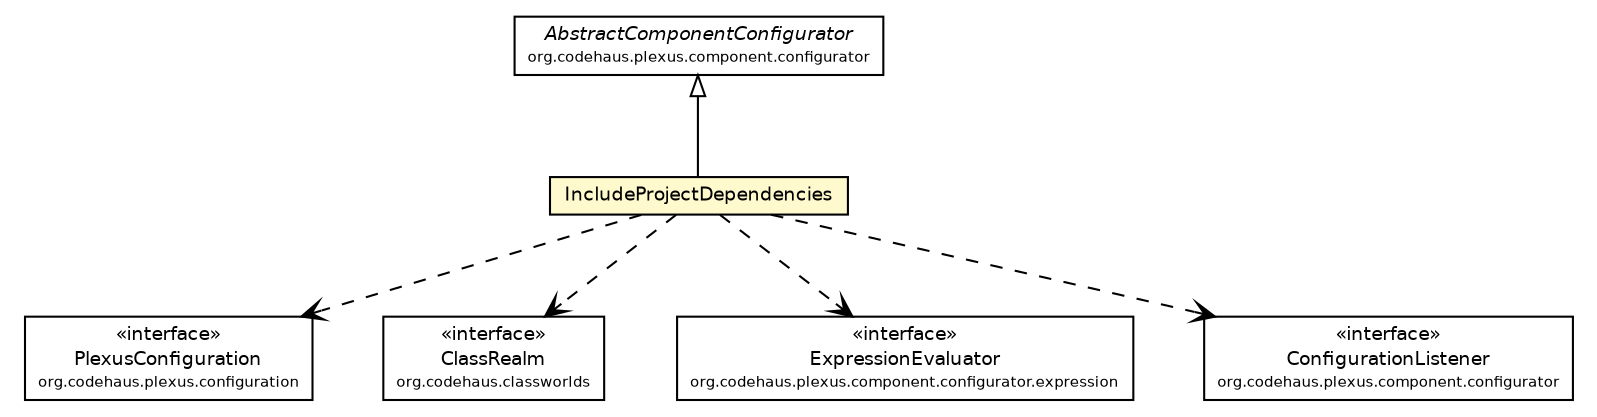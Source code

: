 #!/usr/local/bin/dot
#
# Class diagram 
# Generated by UmlGraph version 4.6 (http://www.spinellis.gr/sw/umlgraph)
#

digraph G {
	edge [fontname="Helvetica",fontsize=10,labelfontname="Helvetica",labelfontsize=10];
	node [fontname="Helvetica",fontsize=10,shape=plaintext];
	// org.synchronoss.cpo.plugin.IncludeProjectDependencies
	c53834 [label=<<table border="0" cellborder="1" cellspacing="0" cellpadding="2" port="p" bgcolor="lemonChiffon" href="./IncludeProjectDependencies.html">
		<tr><td><table border="0" cellspacing="0" cellpadding="1">
			<tr><td> IncludeProjectDependencies </td></tr>
		</table></td></tr>
		</table>>, fontname="Helvetica", fontcolor="black", fontsize=9.0];
	//org.synchronoss.cpo.plugin.IncludeProjectDependencies extends org.codehaus.plexus.component.configurator.AbstractComponentConfigurator
	c53839:p -> c53834:p [dir=back,arrowtail=empty];
	// org.synchronoss.cpo.plugin.IncludeProjectDependencies DEPEND org.codehaus.plexus.configuration.PlexusConfiguration
	c53834:p -> c53840:p [taillabel="", label="", headlabel="", fontname="Helvetica", fontcolor="black", fontsize=10.0, color="black", arrowhead=open, style=dashed];
	// org.synchronoss.cpo.plugin.IncludeProjectDependencies DEPEND org.codehaus.classworlds.ClassRealm
	c53834:p -> c53843:p [taillabel="", label="", headlabel="", fontname="Helvetica", fontcolor="black", fontsize=10.0, color="black", arrowhead=open, style=dashed];
	// org.synchronoss.cpo.plugin.IncludeProjectDependencies DEPEND org.codehaus.plexus.component.configurator.expression.ExpressionEvaluator
	c53834:p -> c53844:p [taillabel="", label="", headlabel="", fontname="Helvetica", fontcolor="black", fontsize=10.0, color="black", arrowhead=open, style=dashed];
	// org.synchronoss.cpo.plugin.IncludeProjectDependencies DEPEND org.codehaus.plexus.component.configurator.ConfigurationListener
	c53834:p -> c53845:p [taillabel="", label="", headlabel="", fontname="Helvetica", fontcolor="black", fontsize=10.0, color="black", arrowhead=open, style=dashed];
	// org.codehaus.classworlds.ClassRealm
	c53843 [label=<<table border="0" cellborder="1" cellspacing="0" cellpadding="2" port="p" href="http://java.sun.com/j2se/1.4.2/docs/api/org/codehaus/classworlds/ClassRealm.html">
		<tr><td><table border="0" cellspacing="0" cellpadding="1">
			<tr><td> &laquo;interface&raquo; </td></tr>
			<tr><td> ClassRealm </td></tr>
			<tr><td><font point-size="7.0"> org.codehaus.classworlds </font></td></tr>
		</table></td></tr>
		</table>>, fontname="Helvetica", fontcolor="black", fontsize=9.0];
	// org.codehaus.plexus.component.configurator.expression.ExpressionEvaluator
	c53844 [label=<<table border="0" cellborder="1" cellspacing="0" cellpadding="2" port="p" href="http://java.sun.com/j2se/1.4.2/docs/api/org/codehaus/plexus/component/configurator/expression/ExpressionEvaluator.html">
		<tr><td><table border="0" cellspacing="0" cellpadding="1">
			<tr><td> &laquo;interface&raquo; </td></tr>
			<tr><td> ExpressionEvaluator </td></tr>
			<tr><td><font point-size="7.0"> org.codehaus.plexus.component.configurator.expression </font></td></tr>
		</table></td></tr>
		</table>>, fontname="Helvetica", fontcolor="black", fontsize=9.0];
	// org.codehaus.plexus.component.configurator.AbstractComponentConfigurator
	c53839 [label=<<table border="0" cellborder="1" cellspacing="0" cellpadding="2" port="p" href="http://java.sun.com/j2se/1.4.2/docs/api/org/codehaus/plexus/component/configurator/AbstractComponentConfigurator.html">
		<tr><td><table border="0" cellspacing="0" cellpadding="1">
			<tr><td><font face="Helvetica-Oblique"> AbstractComponentConfigurator </font></td></tr>
			<tr><td><font point-size="7.0"> org.codehaus.plexus.component.configurator </font></td></tr>
		</table></td></tr>
		</table>>, fontname="Helvetica", fontcolor="black", fontsize=9.0];
	// org.codehaus.plexus.component.configurator.ConfigurationListener
	c53845 [label=<<table border="0" cellborder="1" cellspacing="0" cellpadding="2" port="p" href="http://java.sun.com/j2se/1.4.2/docs/api/org/codehaus/plexus/component/configurator/ConfigurationListener.html">
		<tr><td><table border="0" cellspacing="0" cellpadding="1">
			<tr><td> &laquo;interface&raquo; </td></tr>
			<tr><td> ConfigurationListener </td></tr>
			<tr><td><font point-size="7.0"> org.codehaus.plexus.component.configurator </font></td></tr>
		</table></td></tr>
		</table>>, fontname="Helvetica", fontcolor="black", fontsize=9.0];
	// org.codehaus.plexus.configuration.PlexusConfiguration
	c53840 [label=<<table border="0" cellborder="1" cellspacing="0" cellpadding="2" port="p" href="http://java.sun.com/j2se/1.4.2/docs/api/org/codehaus/plexus/configuration/PlexusConfiguration.html">
		<tr><td><table border="0" cellspacing="0" cellpadding="1">
			<tr><td> &laquo;interface&raquo; </td></tr>
			<tr><td> PlexusConfiguration </td></tr>
			<tr><td><font point-size="7.0"> org.codehaus.plexus.configuration </font></td></tr>
		</table></td></tr>
		</table>>, fontname="Helvetica", fontcolor="black", fontsize=9.0];
}

